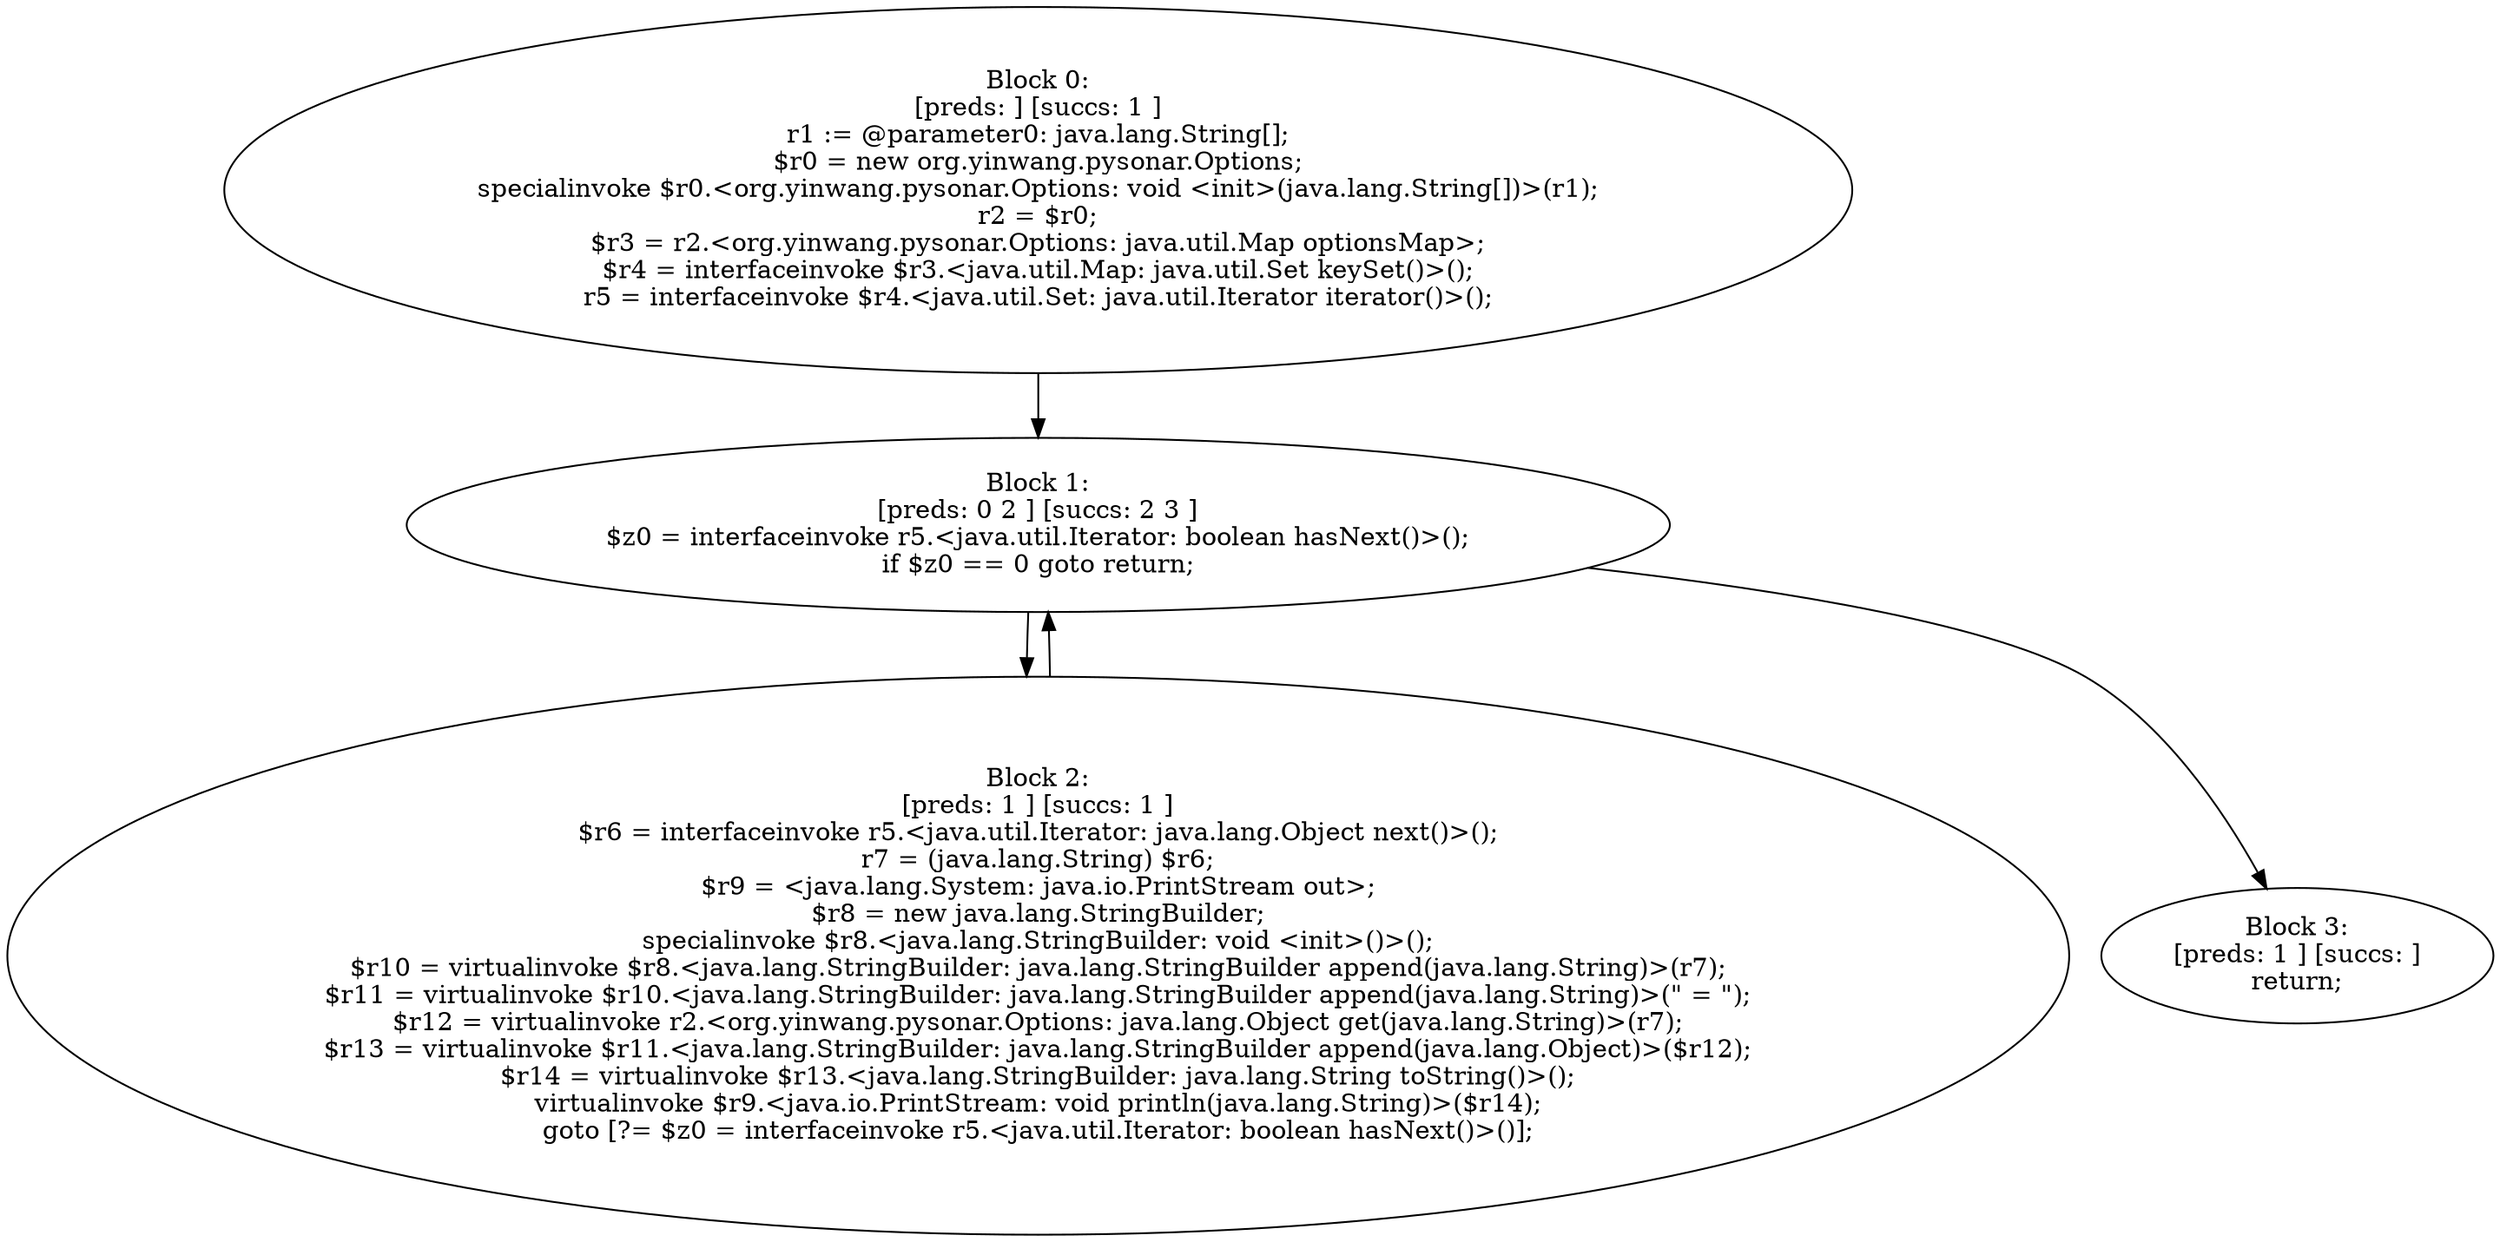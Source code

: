 digraph "unitGraph" {
    "Block 0:
[preds: ] [succs: 1 ]
r1 := @parameter0: java.lang.String[];
$r0 = new org.yinwang.pysonar.Options;
specialinvoke $r0.<org.yinwang.pysonar.Options: void <init>(java.lang.String[])>(r1);
r2 = $r0;
$r3 = r2.<org.yinwang.pysonar.Options: java.util.Map optionsMap>;
$r4 = interfaceinvoke $r3.<java.util.Map: java.util.Set keySet()>();
r5 = interfaceinvoke $r4.<java.util.Set: java.util.Iterator iterator()>();
"
    "Block 1:
[preds: 0 2 ] [succs: 2 3 ]
$z0 = interfaceinvoke r5.<java.util.Iterator: boolean hasNext()>();
if $z0 == 0 goto return;
"
    "Block 2:
[preds: 1 ] [succs: 1 ]
$r6 = interfaceinvoke r5.<java.util.Iterator: java.lang.Object next()>();
r7 = (java.lang.String) $r6;
$r9 = <java.lang.System: java.io.PrintStream out>;
$r8 = new java.lang.StringBuilder;
specialinvoke $r8.<java.lang.StringBuilder: void <init>()>();
$r10 = virtualinvoke $r8.<java.lang.StringBuilder: java.lang.StringBuilder append(java.lang.String)>(r7);
$r11 = virtualinvoke $r10.<java.lang.StringBuilder: java.lang.StringBuilder append(java.lang.String)>(\" = \");
$r12 = virtualinvoke r2.<org.yinwang.pysonar.Options: java.lang.Object get(java.lang.String)>(r7);
$r13 = virtualinvoke $r11.<java.lang.StringBuilder: java.lang.StringBuilder append(java.lang.Object)>($r12);
$r14 = virtualinvoke $r13.<java.lang.StringBuilder: java.lang.String toString()>();
virtualinvoke $r9.<java.io.PrintStream: void println(java.lang.String)>($r14);
goto [?= $z0 = interfaceinvoke r5.<java.util.Iterator: boolean hasNext()>()];
"
    "Block 3:
[preds: 1 ] [succs: ]
return;
"
    "Block 0:
[preds: ] [succs: 1 ]
r1 := @parameter0: java.lang.String[];
$r0 = new org.yinwang.pysonar.Options;
specialinvoke $r0.<org.yinwang.pysonar.Options: void <init>(java.lang.String[])>(r1);
r2 = $r0;
$r3 = r2.<org.yinwang.pysonar.Options: java.util.Map optionsMap>;
$r4 = interfaceinvoke $r3.<java.util.Map: java.util.Set keySet()>();
r5 = interfaceinvoke $r4.<java.util.Set: java.util.Iterator iterator()>();
"->"Block 1:
[preds: 0 2 ] [succs: 2 3 ]
$z0 = interfaceinvoke r5.<java.util.Iterator: boolean hasNext()>();
if $z0 == 0 goto return;
";
    "Block 1:
[preds: 0 2 ] [succs: 2 3 ]
$z0 = interfaceinvoke r5.<java.util.Iterator: boolean hasNext()>();
if $z0 == 0 goto return;
"->"Block 2:
[preds: 1 ] [succs: 1 ]
$r6 = interfaceinvoke r5.<java.util.Iterator: java.lang.Object next()>();
r7 = (java.lang.String) $r6;
$r9 = <java.lang.System: java.io.PrintStream out>;
$r8 = new java.lang.StringBuilder;
specialinvoke $r8.<java.lang.StringBuilder: void <init>()>();
$r10 = virtualinvoke $r8.<java.lang.StringBuilder: java.lang.StringBuilder append(java.lang.String)>(r7);
$r11 = virtualinvoke $r10.<java.lang.StringBuilder: java.lang.StringBuilder append(java.lang.String)>(\" = \");
$r12 = virtualinvoke r2.<org.yinwang.pysonar.Options: java.lang.Object get(java.lang.String)>(r7);
$r13 = virtualinvoke $r11.<java.lang.StringBuilder: java.lang.StringBuilder append(java.lang.Object)>($r12);
$r14 = virtualinvoke $r13.<java.lang.StringBuilder: java.lang.String toString()>();
virtualinvoke $r9.<java.io.PrintStream: void println(java.lang.String)>($r14);
goto [?= $z0 = interfaceinvoke r5.<java.util.Iterator: boolean hasNext()>()];
";
    "Block 1:
[preds: 0 2 ] [succs: 2 3 ]
$z0 = interfaceinvoke r5.<java.util.Iterator: boolean hasNext()>();
if $z0 == 0 goto return;
"->"Block 3:
[preds: 1 ] [succs: ]
return;
";
    "Block 2:
[preds: 1 ] [succs: 1 ]
$r6 = interfaceinvoke r5.<java.util.Iterator: java.lang.Object next()>();
r7 = (java.lang.String) $r6;
$r9 = <java.lang.System: java.io.PrintStream out>;
$r8 = new java.lang.StringBuilder;
specialinvoke $r8.<java.lang.StringBuilder: void <init>()>();
$r10 = virtualinvoke $r8.<java.lang.StringBuilder: java.lang.StringBuilder append(java.lang.String)>(r7);
$r11 = virtualinvoke $r10.<java.lang.StringBuilder: java.lang.StringBuilder append(java.lang.String)>(\" = \");
$r12 = virtualinvoke r2.<org.yinwang.pysonar.Options: java.lang.Object get(java.lang.String)>(r7);
$r13 = virtualinvoke $r11.<java.lang.StringBuilder: java.lang.StringBuilder append(java.lang.Object)>($r12);
$r14 = virtualinvoke $r13.<java.lang.StringBuilder: java.lang.String toString()>();
virtualinvoke $r9.<java.io.PrintStream: void println(java.lang.String)>($r14);
goto [?= $z0 = interfaceinvoke r5.<java.util.Iterator: boolean hasNext()>()];
"->"Block 1:
[preds: 0 2 ] [succs: 2 3 ]
$z0 = interfaceinvoke r5.<java.util.Iterator: boolean hasNext()>();
if $z0 == 0 goto return;
";
}
